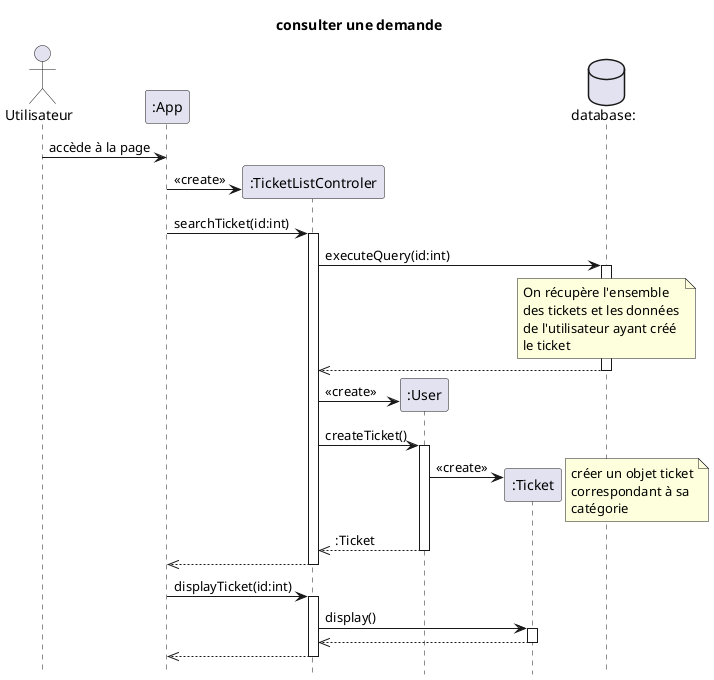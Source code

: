 @startuml consulter une demande
title consulter une demande
hide footbox

actor client as "Utilisateur" order 1 
participant app as ":App" order 2 
database bdd as "database:"  order 6

client -> app :accède à la page
create tlc as ":TicketListControler" order 3
app -> tlc : <<create>>

app -> tlc : searchTicket(id:int) 
activate tlc
tlc -> bdd : executeQuery(id:int)
note over bdd: On récupère l'ensemble\ndes tickets et les données\nde l'utilisateur ayant créé \nle ticket
activate bdd
tlc <<-- bdd
deactivate bdd

create user as ":User" order 4
tlc -> user : <<create>>
tlc -> user : createTicket()
activate user   

create ticket as ":Ticket" order 5
user -> ticket : <<create>>
note right: créer un objet ticket\ncorrespondant à sa \ncatégorie 
tlc <<-- user: :Ticket
deactivate user

app <<-- tlc
deactivate tlc

app -> tlc : displayTicket(id:int)
activate tlc

tlc -> ticket : display()
activate ticket

tlc <<-- ticket: 
deactivate ticket

app <<-- tlc
deactivate tlc


@enduml